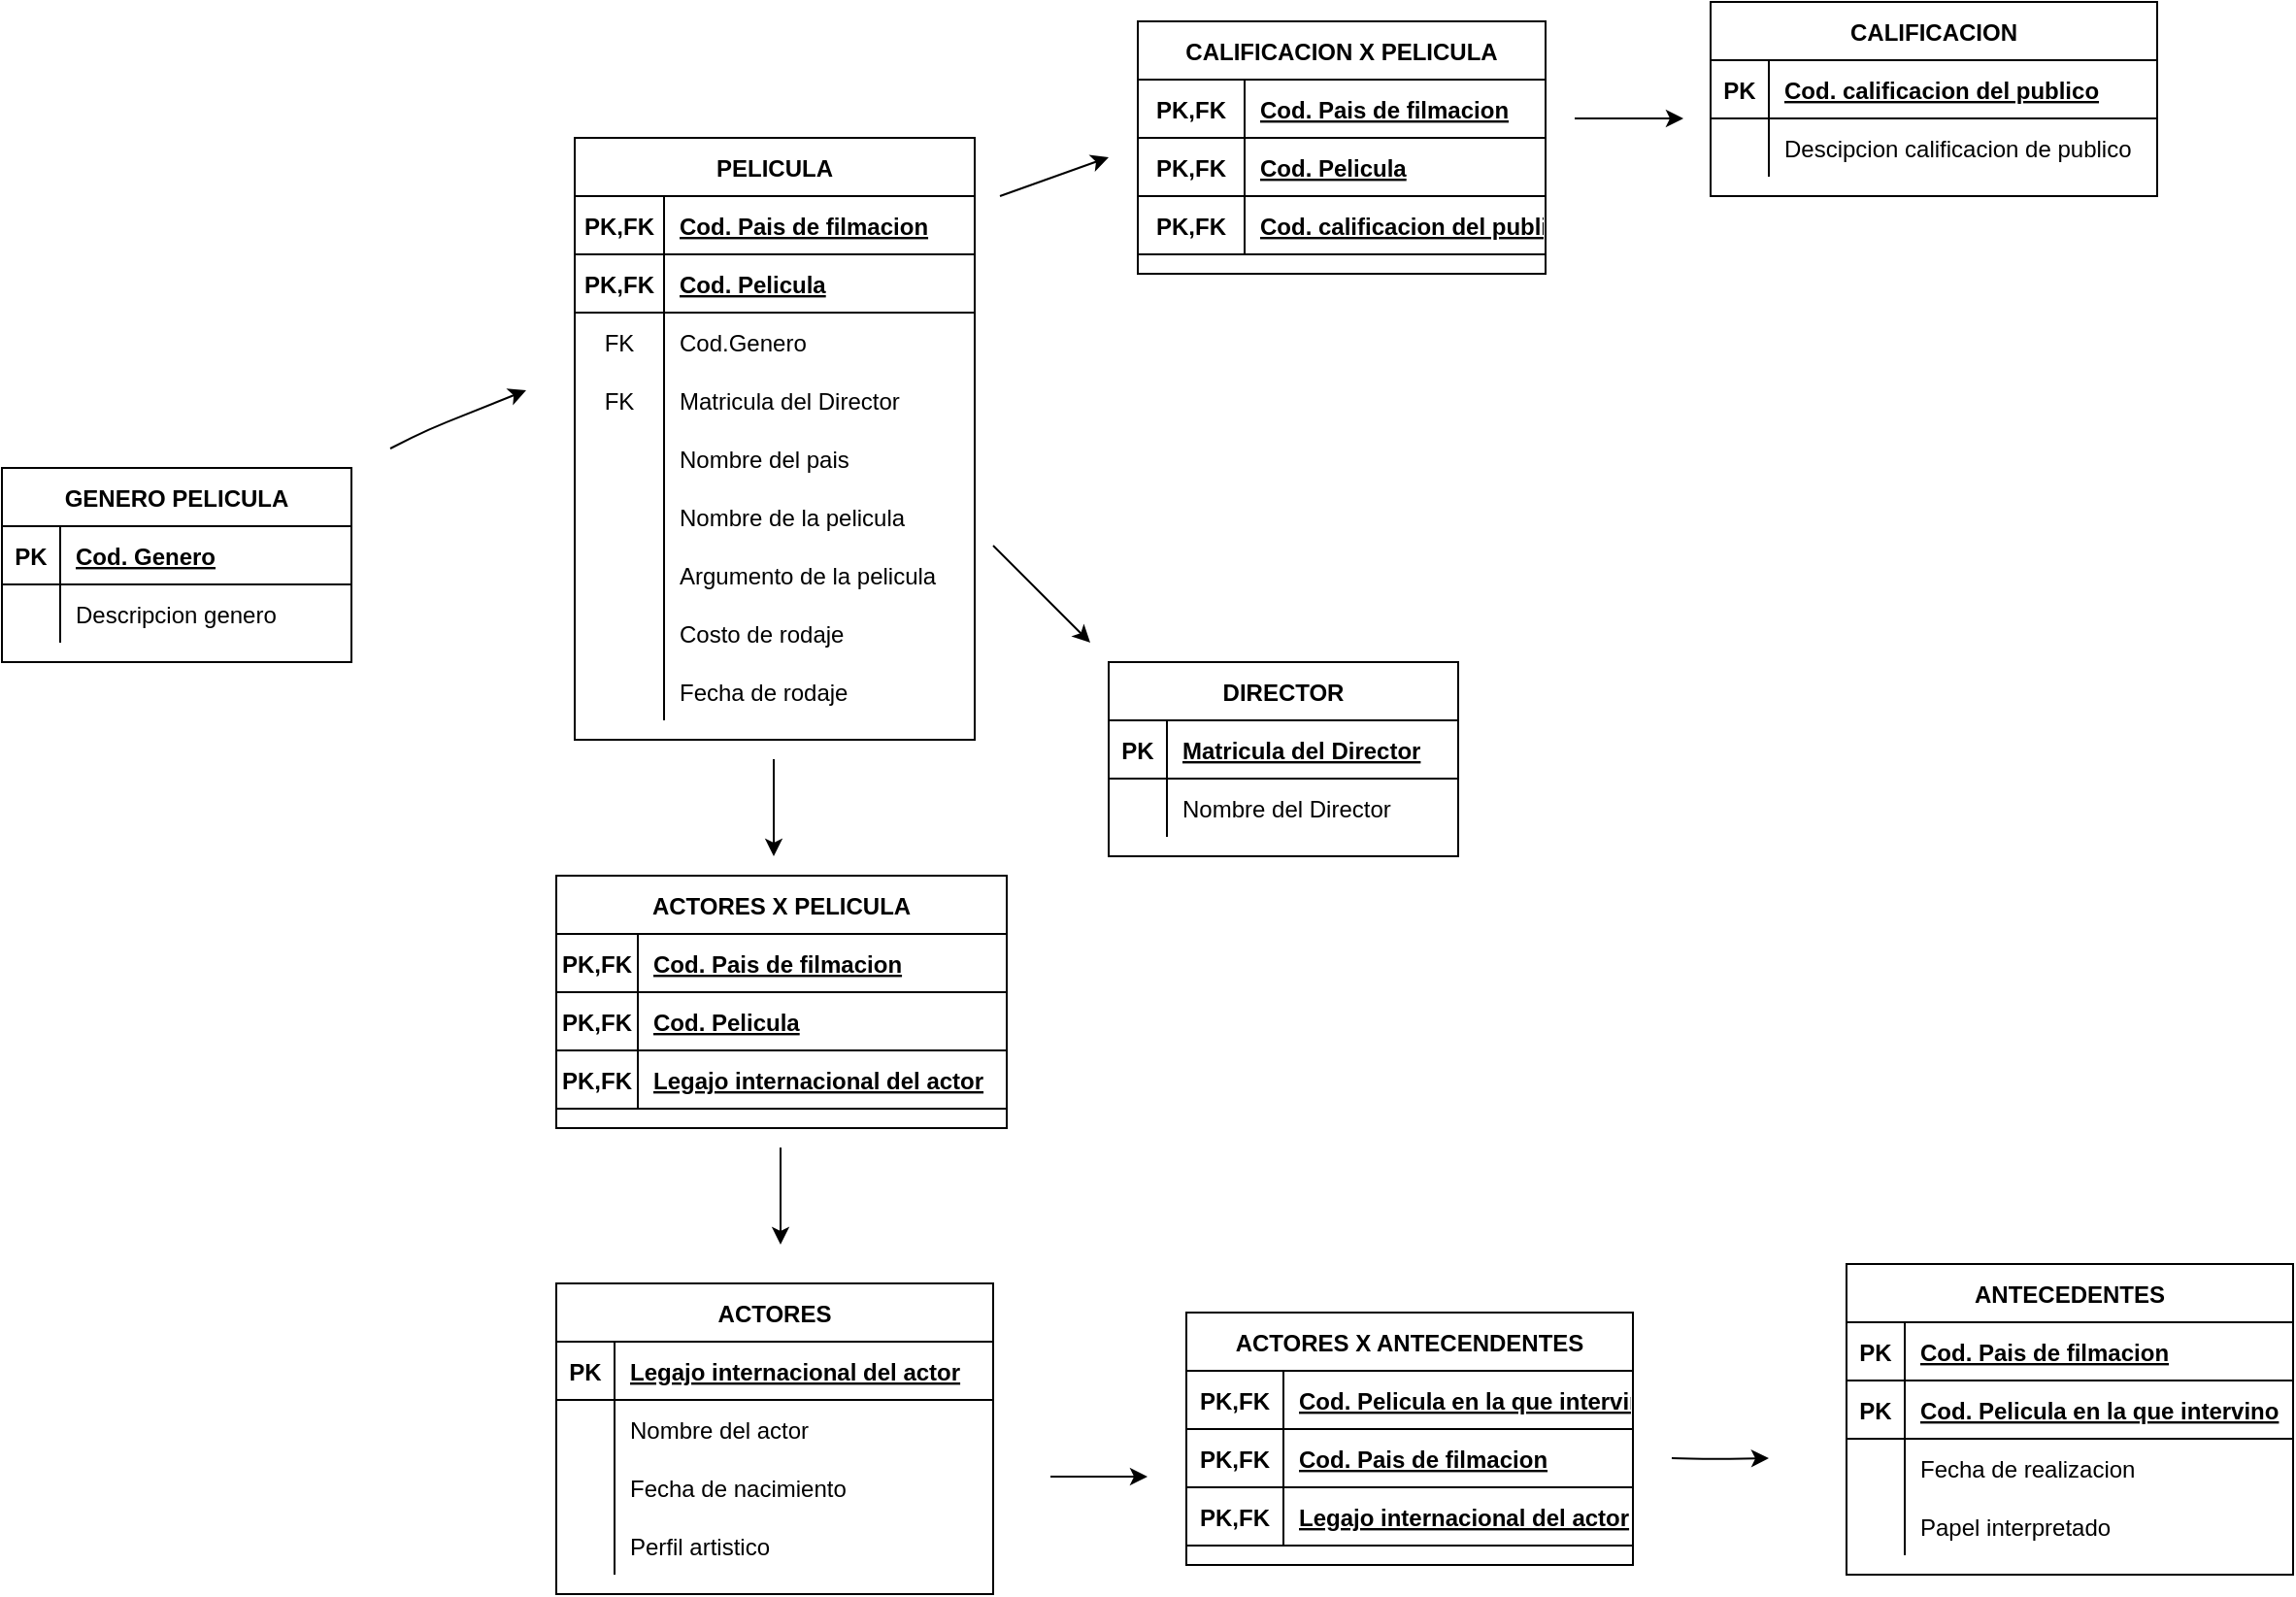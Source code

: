 <mxfile version="14.6.7" type="device"><diagram id="kVDSTqVcXKQELUIXkjLR" name="Page-1"><mxGraphModel dx="1578" dy="820" grid="1" gridSize="10" guides="1" tooltips="1" connect="1" arrows="1" fold="1" page="1" pageScale="1" pageWidth="827" pageHeight="1169" math="0" shadow="0"><root><mxCell id="0"/><mxCell id="1" parent="0"/><mxCell id="yVEAFRLBSTKk6e_BJKN3-1" value="PELICULA" style="shape=table;startSize=30;container=1;collapsible=1;childLayout=tableLayout;fixedRows=1;rowLines=0;fontStyle=1;align=center;resizeLast=1;" parent="1" vertex="1"><mxGeometry x="325" y="140" width="206" height="310" as="geometry"/></mxCell><mxCell id="yVEAFRLBSTKk6e_BJKN3-2" value="" style="shape=partialRectangle;collapsible=0;dropTarget=0;pointerEvents=0;fillColor=none;top=0;left=0;bottom=1;right=0;points=[[0,0.5],[1,0.5]];portConstraint=eastwest;" parent="yVEAFRLBSTKk6e_BJKN3-1" vertex="1"><mxGeometry y="30" width="206" height="30" as="geometry"/></mxCell><mxCell id="yVEAFRLBSTKk6e_BJKN3-3" value="PK,FK" style="shape=partialRectangle;connectable=0;fillColor=none;top=0;left=0;bottom=0;right=0;fontStyle=1;overflow=hidden;" parent="yVEAFRLBSTKk6e_BJKN3-2" vertex="1"><mxGeometry width="46" height="30" as="geometry"/></mxCell><mxCell id="yVEAFRLBSTKk6e_BJKN3-4" value="Cod. Pais de filmacion" style="shape=partialRectangle;connectable=0;fillColor=none;top=0;left=0;bottom=0;right=0;align=left;spacingLeft=6;fontStyle=5;overflow=hidden;" parent="yVEAFRLBSTKk6e_BJKN3-2" vertex="1"><mxGeometry x="46" width="160" height="30" as="geometry"/></mxCell><mxCell id="yVEAFRLBSTKk6e_BJKN3-14" value="" style="shape=partialRectangle;collapsible=0;dropTarget=0;pointerEvents=0;fillColor=none;top=0;left=0;bottom=1;right=0;points=[[0,0.5],[1,0.5]];portConstraint=eastwest;" parent="yVEAFRLBSTKk6e_BJKN3-1" vertex="1"><mxGeometry y="60" width="206" height="30" as="geometry"/></mxCell><mxCell id="yVEAFRLBSTKk6e_BJKN3-15" value="PK,FK" style="shape=partialRectangle;connectable=0;fillColor=none;top=0;left=0;bottom=0;right=0;fontStyle=1;overflow=hidden;" parent="yVEAFRLBSTKk6e_BJKN3-14" vertex="1"><mxGeometry width="46" height="30" as="geometry"/></mxCell><mxCell id="yVEAFRLBSTKk6e_BJKN3-16" value="Cod. Pelicula" style="shape=partialRectangle;connectable=0;fillColor=none;top=0;left=0;bottom=0;right=0;align=left;spacingLeft=6;fontStyle=5;overflow=hidden;" parent="yVEAFRLBSTKk6e_BJKN3-14" vertex="1"><mxGeometry x="46" width="160" height="30" as="geometry"/></mxCell><mxCell id="yVEAFRLBSTKk6e_BJKN3-31" value="" style="shape=partialRectangle;collapsible=0;dropTarget=0;pointerEvents=0;fillColor=none;top=0;left=0;bottom=0;right=0;points=[[0,0.5],[1,0.5]];portConstraint=eastwest;" parent="yVEAFRLBSTKk6e_BJKN3-1" vertex="1"><mxGeometry y="90" width="206" height="30" as="geometry"/></mxCell><mxCell id="yVEAFRLBSTKk6e_BJKN3-32" value="FK" style="shape=partialRectangle;connectable=0;fillColor=none;top=0;left=0;bottom=0;right=0;fontStyle=0;overflow=hidden;" parent="yVEAFRLBSTKk6e_BJKN3-31" vertex="1"><mxGeometry width="46" height="30" as="geometry"/></mxCell><mxCell id="yVEAFRLBSTKk6e_BJKN3-33" value="Cod.Genero" style="shape=partialRectangle;connectable=0;fillColor=none;top=0;left=0;bottom=0;right=0;align=left;spacingLeft=6;fontStyle=0;overflow=hidden;" parent="yVEAFRLBSTKk6e_BJKN3-31" vertex="1"><mxGeometry x="46" width="160" height="30" as="geometry"/></mxCell><mxCell id="yVEAFRLBSTKk6e_BJKN3-35" value="" style="shape=partialRectangle;collapsible=0;dropTarget=0;pointerEvents=0;fillColor=none;top=0;left=0;bottom=0;right=0;points=[[0,0.5],[1,0.5]];portConstraint=eastwest;" parent="yVEAFRLBSTKk6e_BJKN3-1" vertex="1"><mxGeometry y="120" width="206" height="30" as="geometry"/></mxCell><mxCell id="yVEAFRLBSTKk6e_BJKN3-36" value="FK" style="shape=partialRectangle;connectable=0;fillColor=none;top=0;left=0;bottom=0;right=0;fontStyle=0;overflow=hidden;" parent="yVEAFRLBSTKk6e_BJKN3-35" vertex="1"><mxGeometry width="46" height="30" as="geometry"/></mxCell><mxCell id="yVEAFRLBSTKk6e_BJKN3-37" value="Matricula del Director" style="shape=partialRectangle;connectable=0;fillColor=none;top=0;left=0;bottom=0;right=0;align=left;spacingLeft=6;fontStyle=0;overflow=hidden;" parent="yVEAFRLBSTKk6e_BJKN3-35" vertex="1"><mxGeometry x="46" width="160" height="30" as="geometry"/></mxCell><mxCell id="yVEAFRLBSTKk6e_BJKN3-5" value="" style="shape=partialRectangle;collapsible=0;dropTarget=0;pointerEvents=0;fillColor=none;top=0;left=0;bottom=0;right=0;points=[[0,0.5],[1,0.5]];portConstraint=eastwest;" parent="yVEAFRLBSTKk6e_BJKN3-1" vertex="1"><mxGeometry y="150" width="206" height="30" as="geometry"/></mxCell><mxCell id="yVEAFRLBSTKk6e_BJKN3-6" value="" style="shape=partialRectangle;connectable=0;fillColor=none;top=0;left=0;bottom=0;right=0;editable=1;overflow=hidden;" parent="yVEAFRLBSTKk6e_BJKN3-5" vertex="1"><mxGeometry width="46" height="30" as="geometry"/></mxCell><mxCell id="yVEAFRLBSTKk6e_BJKN3-7" value="Nombre del pais" style="shape=partialRectangle;connectable=0;fillColor=none;top=0;left=0;bottom=0;right=0;align=left;spacingLeft=6;overflow=hidden;" parent="yVEAFRLBSTKk6e_BJKN3-5" vertex="1"><mxGeometry x="46" width="160" height="30" as="geometry"/></mxCell><mxCell id="yVEAFRLBSTKk6e_BJKN3-8" value="" style="shape=partialRectangle;collapsible=0;dropTarget=0;pointerEvents=0;fillColor=none;top=0;left=0;bottom=0;right=0;points=[[0,0.5],[1,0.5]];portConstraint=eastwest;" parent="yVEAFRLBSTKk6e_BJKN3-1" vertex="1"><mxGeometry y="180" width="206" height="30" as="geometry"/></mxCell><mxCell id="yVEAFRLBSTKk6e_BJKN3-9" value="" style="shape=partialRectangle;connectable=0;fillColor=none;top=0;left=0;bottom=0;right=0;editable=1;overflow=hidden;" parent="yVEAFRLBSTKk6e_BJKN3-8" vertex="1"><mxGeometry width="46" height="30" as="geometry"/></mxCell><mxCell id="yVEAFRLBSTKk6e_BJKN3-10" value="Nombre de la pelicula" style="shape=partialRectangle;connectable=0;fillColor=none;top=0;left=0;bottom=0;right=0;align=left;spacingLeft=6;overflow=hidden;" parent="yVEAFRLBSTKk6e_BJKN3-8" vertex="1"><mxGeometry x="46" width="160" height="30" as="geometry"/></mxCell><mxCell id="yVEAFRLBSTKk6e_BJKN3-11" value="" style="shape=partialRectangle;collapsible=0;dropTarget=0;pointerEvents=0;fillColor=none;top=0;left=0;bottom=0;right=0;points=[[0,0.5],[1,0.5]];portConstraint=eastwest;" parent="yVEAFRLBSTKk6e_BJKN3-1" vertex="1"><mxGeometry y="210" width="206" height="30" as="geometry"/></mxCell><mxCell id="yVEAFRLBSTKk6e_BJKN3-12" value="" style="shape=partialRectangle;connectable=0;fillColor=none;top=0;left=0;bottom=0;right=0;editable=1;overflow=hidden;" parent="yVEAFRLBSTKk6e_BJKN3-11" vertex="1"><mxGeometry width="46" height="30" as="geometry"/></mxCell><mxCell id="yVEAFRLBSTKk6e_BJKN3-13" value="Argumento de la pelicula" style="shape=partialRectangle;connectable=0;fillColor=none;top=0;left=0;bottom=0;right=0;align=left;spacingLeft=6;overflow=hidden;" parent="yVEAFRLBSTKk6e_BJKN3-11" vertex="1"><mxGeometry x="46" width="160" height="30" as="geometry"/></mxCell><mxCell id="yVEAFRLBSTKk6e_BJKN3-129" value="" style="shape=partialRectangle;collapsible=0;dropTarget=0;pointerEvents=0;fillColor=none;top=0;left=0;bottom=0;right=0;points=[[0,0.5],[1,0.5]];portConstraint=eastwest;" parent="yVEAFRLBSTKk6e_BJKN3-1" vertex="1"><mxGeometry y="240" width="206" height="30" as="geometry"/></mxCell><mxCell id="yVEAFRLBSTKk6e_BJKN3-130" value="" style="shape=partialRectangle;connectable=0;fillColor=none;top=0;left=0;bottom=0;right=0;editable=1;overflow=hidden;" parent="yVEAFRLBSTKk6e_BJKN3-129" vertex="1"><mxGeometry width="46" height="30" as="geometry"/></mxCell><mxCell id="yVEAFRLBSTKk6e_BJKN3-131" value="Costo de rodaje" style="shape=partialRectangle;connectable=0;fillColor=none;top=0;left=0;bottom=0;right=0;align=left;spacingLeft=6;overflow=hidden;" parent="yVEAFRLBSTKk6e_BJKN3-129" vertex="1"><mxGeometry x="46" width="160" height="30" as="geometry"/></mxCell><mxCell id="yVEAFRLBSTKk6e_BJKN3-132" value="" style="shape=partialRectangle;collapsible=0;dropTarget=0;pointerEvents=0;fillColor=none;top=0;left=0;bottom=0;right=0;points=[[0,0.5],[1,0.5]];portConstraint=eastwest;" parent="yVEAFRLBSTKk6e_BJKN3-1" vertex="1"><mxGeometry y="270" width="206" height="30" as="geometry"/></mxCell><mxCell id="yVEAFRLBSTKk6e_BJKN3-133" value="" style="shape=partialRectangle;connectable=0;fillColor=none;top=0;left=0;bottom=0;right=0;editable=1;overflow=hidden;" parent="yVEAFRLBSTKk6e_BJKN3-132" vertex="1"><mxGeometry width="46" height="30" as="geometry"/></mxCell><mxCell id="yVEAFRLBSTKk6e_BJKN3-134" value="Fecha de rodaje" style="shape=partialRectangle;connectable=0;fillColor=none;top=0;left=0;bottom=0;right=0;align=left;spacingLeft=6;overflow=hidden;" parent="yVEAFRLBSTKk6e_BJKN3-132" vertex="1"><mxGeometry x="46" width="160" height="30" as="geometry"/></mxCell><mxCell id="yVEAFRLBSTKk6e_BJKN3-18" value="GENERO PELICULA" style="shape=table;startSize=30;container=1;collapsible=1;childLayout=tableLayout;fixedRows=1;rowLines=0;fontStyle=1;align=center;resizeLast=1;" parent="1" vertex="1"><mxGeometry x="30" y="310" width="180" height="100" as="geometry"/></mxCell><mxCell id="yVEAFRLBSTKk6e_BJKN3-19" value="" style="shape=partialRectangle;collapsible=0;dropTarget=0;pointerEvents=0;fillColor=none;top=0;left=0;bottom=1;right=0;points=[[0,0.5],[1,0.5]];portConstraint=eastwest;" parent="yVEAFRLBSTKk6e_BJKN3-18" vertex="1"><mxGeometry y="30" width="180" height="30" as="geometry"/></mxCell><mxCell id="yVEAFRLBSTKk6e_BJKN3-20" value="PK" style="shape=partialRectangle;connectable=0;fillColor=none;top=0;left=0;bottom=0;right=0;fontStyle=1;overflow=hidden;" parent="yVEAFRLBSTKk6e_BJKN3-19" vertex="1"><mxGeometry width="30" height="30" as="geometry"/></mxCell><mxCell id="yVEAFRLBSTKk6e_BJKN3-21" value="Cod. Genero" style="shape=partialRectangle;connectable=0;fillColor=none;top=0;left=0;bottom=0;right=0;align=left;spacingLeft=6;fontStyle=5;overflow=hidden;" parent="yVEAFRLBSTKk6e_BJKN3-19" vertex="1"><mxGeometry x="30" width="150" height="30" as="geometry"/></mxCell><mxCell id="yVEAFRLBSTKk6e_BJKN3-22" value="" style="shape=partialRectangle;collapsible=0;dropTarget=0;pointerEvents=0;fillColor=none;top=0;left=0;bottom=0;right=0;points=[[0,0.5],[1,0.5]];portConstraint=eastwest;" parent="yVEAFRLBSTKk6e_BJKN3-18" vertex="1"><mxGeometry y="60" width="180" height="30" as="geometry"/></mxCell><mxCell id="yVEAFRLBSTKk6e_BJKN3-23" value="" style="shape=partialRectangle;connectable=0;fillColor=none;top=0;left=0;bottom=0;right=0;editable=1;overflow=hidden;" parent="yVEAFRLBSTKk6e_BJKN3-22" vertex="1"><mxGeometry width="30" height="30" as="geometry"/></mxCell><mxCell id="yVEAFRLBSTKk6e_BJKN3-24" value="Descripcion genero" style="shape=partialRectangle;connectable=0;fillColor=none;top=0;left=0;bottom=0;right=0;align=left;spacingLeft=6;overflow=hidden;" parent="yVEAFRLBSTKk6e_BJKN3-22" vertex="1"><mxGeometry x="30" width="150" height="30" as="geometry"/></mxCell><mxCell id="yVEAFRLBSTKk6e_BJKN3-34" value="" style="endArrow=classic;html=1;" parent="1" edge="1"><mxGeometry width="50" height="50" relative="1" as="geometry"><mxPoint x="230" y="300" as="sourcePoint"/><mxPoint x="300" y="270" as="targetPoint"/><Array as="points"><mxPoint x="250" y="290"/></Array></mxGeometry></mxCell><mxCell id="yVEAFRLBSTKk6e_BJKN3-38" value="DIRECTOR" style="shape=table;startSize=30;container=1;collapsible=1;childLayout=tableLayout;fixedRows=1;rowLines=0;fontStyle=1;align=center;resizeLast=1;" parent="1" vertex="1"><mxGeometry x="600" y="410" width="180" height="100" as="geometry"/></mxCell><mxCell id="yVEAFRLBSTKk6e_BJKN3-39" value="" style="shape=partialRectangle;collapsible=0;dropTarget=0;pointerEvents=0;fillColor=none;top=0;left=0;bottom=1;right=0;points=[[0,0.5],[1,0.5]];portConstraint=eastwest;" parent="yVEAFRLBSTKk6e_BJKN3-38" vertex="1"><mxGeometry y="30" width="180" height="30" as="geometry"/></mxCell><mxCell id="yVEAFRLBSTKk6e_BJKN3-40" value="PK" style="shape=partialRectangle;connectable=0;fillColor=none;top=0;left=0;bottom=0;right=0;fontStyle=1;overflow=hidden;" parent="yVEAFRLBSTKk6e_BJKN3-39" vertex="1"><mxGeometry width="30" height="30" as="geometry"/></mxCell><mxCell id="yVEAFRLBSTKk6e_BJKN3-41" value="Matricula del Director" style="shape=partialRectangle;connectable=0;fillColor=none;top=0;left=0;bottom=0;right=0;align=left;spacingLeft=6;fontStyle=5;overflow=hidden;" parent="yVEAFRLBSTKk6e_BJKN3-39" vertex="1"><mxGeometry x="30" width="150" height="30" as="geometry"/></mxCell><mxCell id="yVEAFRLBSTKk6e_BJKN3-42" value="" style="shape=partialRectangle;collapsible=0;dropTarget=0;pointerEvents=0;fillColor=none;top=0;left=0;bottom=0;right=0;points=[[0,0.5],[1,0.5]];portConstraint=eastwest;" parent="yVEAFRLBSTKk6e_BJKN3-38" vertex="1"><mxGeometry y="60" width="180" height="30" as="geometry"/></mxCell><mxCell id="yVEAFRLBSTKk6e_BJKN3-43" value="" style="shape=partialRectangle;connectable=0;fillColor=none;top=0;left=0;bottom=0;right=0;editable=1;overflow=hidden;" parent="yVEAFRLBSTKk6e_BJKN3-42" vertex="1"><mxGeometry width="30" height="30" as="geometry"/></mxCell><mxCell id="yVEAFRLBSTKk6e_BJKN3-44" value="Nombre del Director" style="shape=partialRectangle;connectable=0;fillColor=none;top=0;left=0;bottom=0;right=0;align=left;spacingLeft=6;overflow=hidden;" parent="yVEAFRLBSTKk6e_BJKN3-42" vertex="1"><mxGeometry x="30" width="150" height="30" as="geometry"/></mxCell><mxCell id="yVEAFRLBSTKk6e_BJKN3-51" value="" style="endArrow=classic;html=1;" parent="1" edge="1"><mxGeometry width="50" height="50" relative="1" as="geometry"><mxPoint x="540.5" y="350" as="sourcePoint"/><mxPoint x="590.5" y="400" as="targetPoint"/></mxGeometry></mxCell><mxCell id="yVEAFRLBSTKk6e_BJKN3-52" value="ACTORES" style="shape=table;startSize=30;container=1;collapsible=1;childLayout=tableLayout;fixedRows=1;rowLines=0;fontStyle=1;align=center;resizeLast=1;" parent="1" vertex="1"><mxGeometry x="315.5" y="730" width="225" height="160" as="geometry"/></mxCell><mxCell id="yVEAFRLBSTKk6e_BJKN3-53" value="" style="shape=partialRectangle;collapsible=0;dropTarget=0;pointerEvents=0;fillColor=none;top=0;left=0;bottom=1;right=0;points=[[0,0.5],[1,0.5]];portConstraint=eastwest;" parent="yVEAFRLBSTKk6e_BJKN3-52" vertex="1"><mxGeometry y="30" width="225" height="30" as="geometry"/></mxCell><mxCell id="yVEAFRLBSTKk6e_BJKN3-54" value="PK" style="shape=partialRectangle;connectable=0;fillColor=none;top=0;left=0;bottom=0;right=0;fontStyle=1;overflow=hidden;" parent="yVEAFRLBSTKk6e_BJKN3-53" vertex="1"><mxGeometry width="30" height="30" as="geometry"/></mxCell><mxCell id="yVEAFRLBSTKk6e_BJKN3-55" value="Legajo internacional del actor" style="shape=partialRectangle;connectable=0;fillColor=none;top=0;left=0;bottom=0;right=0;align=left;spacingLeft=6;fontStyle=5;overflow=hidden;" parent="yVEAFRLBSTKk6e_BJKN3-53" vertex="1"><mxGeometry x="30" width="195" height="30" as="geometry"/></mxCell><mxCell id="yVEAFRLBSTKk6e_BJKN3-56" value="" style="shape=partialRectangle;collapsible=0;dropTarget=0;pointerEvents=0;fillColor=none;top=0;left=0;bottom=0;right=0;points=[[0,0.5],[1,0.5]];portConstraint=eastwest;" parent="yVEAFRLBSTKk6e_BJKN3-52" vertex="1"><mxGeometry y="60" width="225" height="30" as="geometry"/></mxCell><mxCell id="yVEAFRLBSTKk6e_BJKN3-57" value="" style="shape=partialRectangle;connectable=0;fillColor=none;top=0;left=0;bottom=0;right=0;editable=1;overflow=hidden;" parent="yVEAFRLBSTKk6e_BJKN3-56" vertex="1"><mxGeometry width="30" height="30" as="geometry"/></mxCell><mxCell id="yVEAFRLBSTKk6e_BJKN3-58" value="Nombre del actor" style="shape=partialRectangle;connectable=0;fillColor=none;top=0;left=0;bottom=0;right=0;align=left;spacingLeft=6;overflow=hidden;" parent="yVEAFRLBSTKk6e_BJKN3-56" vertex="1"><mxGeometry x="30" width="195" height="30" as="geometry"/></mxCell><mxCell id="yVEAFRLBSTKk6e_BJKN3-59" value="" style="shape=partialRectangle;collapsible=0;dropTarget=0;pointerEvents=0;fillColor=none;top=0;left=0;bottom=0;right=0;points=[[0,0.5],[1,0.5]];portConstraint=eastwest;" parent="yVEAFRLBSTKk6e_BJKN3-52" vertex="1"><mxGeometry y="90" width="225" height="30" as="geometry"/></mxCell><mxCell id="yVEAFRLBSTKk6e_BJKN3-60" value="" style="shape=partialRectangle;connectable=0;fillColor=none;top=0;left=0;bottom=0;right=0;editable=1;overflow=hidden;" parent="yVEAFRLBSTKk6e_BJKN3-59" vertex="1"><mxGeometry width="30" height="30" as="geometry"/></mxCell><mxCell id="yVEAFRLBSTKk6e_BJKN3-61" value="Fecha de nacimiento" style="shape=partialRectangle;connectable=0;fillColor=none;top=0;left=0;bottom=0;right=0;align=left;spacingLeft=6;overflow=hidden;" parent="yVEAFRLBSTKk6e_BJKN3-59" vertex="1"><mxGeometry x="30" width="195" height="30" as="geometry"/></mxCell><mxCell id="yVEAFRLBSTKk6e_BJKN3-62" value="" style="shape=partialRectangle;collapsible=0;dropTarget=0;pointerEvents=0;fillColor=none;top=0;left=0;bottom=0;right=0;points=[[0,0.5],[1,0.5]];portConstraint=eastwest;" parent="yVEAFRLBSTKk6e_BJKN3-52" vertex="1"><mxGeometry y="120" width="225" height="30" as="geometry"/></mxCell><mxCell id="yVEAFRLBSTKk6e_BJKN3-63" value="" style="shape=partialRectangle;connectable=0;fillColor=none;top=0;left=0;bottom=0;right=0;editable=1;overflow=hidden;" parent="yVEAFRLBSTKk6e_BJKN3-62" vertex="1"><mxGeometry width="30" height="30" as="geometry"/></mxCell><mxCell id="yVEAFRLBSTKk6e_BJKN3-64" value="Perfil artistico" style="shape=partialRectangle;connectable=0;fillColor=none;top=0;left=0;bottom=0;right=0;align=left;spacingLeft=6;overflow=hidden;" parent="yVEAFRLBSTKk6e_BJKN3-62" vertex="1"><mxGeometry x="30" width="195" height="30" as="geometry"/></mxCell><mxCell id="yVEAFRLBSTKk6e_BJKN3-65" value="ACTORES X PELICULA" style="shape=table;startSize=30;container=1;collapsible=1;childLayout=tableLayout;fixedRows=1;rowLines=0;fontStyle=1;align=center;resizeLast=1;" parent="1" vertex="1"><mxGeometry x="315.5" y="520" width="232" height="130" as="geometry"/></mxCell><mxCell id="yVEAFRLBSTKk6e_BJKN3-66" value="" style="shape=partialRectangle;collapsible=0;dropTarget=0;pointerEvents=0;fillColor=none;top=0;left=0;bottom=1;right=0;points=[[0,0.5],[1,0.5]];portConstraint=eastwest;" parent="yVEAFRLBSTKk6e_BJKN3-65" vertex="1"><mxGeometry y="30" width="232" height="30" as="geometry"/></mxCell><mxCell id="yVEAFRLBSTKk6e_BJKN3-67" value="PK,FK" style="shape=partialRectangle;connectable=0;fillColor=none;top=0;left=0;bottom=0;right=0;fontStyle=1;overflow=hidden;" parent="yVEAFRLBSTKk6e_BJKN3-66" vertex="1"><mxGeometry width="42" height="30" as="geometry"/></mxCell><mxCell id="yVEAFRLBSTKk6e_BJKN3-68" value="Cod. Pais de filmacion" style="shape=partialRectangle;connectable=0;fillColor=none;top=0;left=0;bottom=0;right=0;align=left;spacingLeft=6;fontStyle=5;overflow=hidden;" parent="yVEAFRLBSTKk6e_BJKN3-66" vertex="1"><mxGeometry x="42" width="190" height="30" as="geometry"/></mxCell><mxCell id="yVEAFRLBSTKk6e_BJKN3-78" value="" style="shape=partialRectangle;collapsible=0;dropTarget=0;pointerEvents=0;fillColor=none;top=0;left=0;bottom=1;right=0;points=[[0,0.5],[1,0.5]];portConstraint=eastwest;" parent="yVEAFRLBSTKk6e_BJKN3-65" vertex="1"><mxGeometry y="60" width="232" height="30" as="geometry"/></mxCell><mxCell id="yVEAFRLBSTKk6e_BJKN3-79" value="PK,FK" style="shape=partialRectangle;connectable=0;fillColor=none;top=0;left=0;bottom=0;right=0;fontStyle=1;overflow=hidden;" parent="yVEAFRLBSTKk6e_BJKN3-78" vertex="1"><mxGeometry width="42" height="30" as="geometry"/></mxCell><mxCell id="yVEAFRLBSTKk6e_BJKN3-80" value="Cod. Pelicula" style="shape=partialRectangle;connectable=0;fillColor=none;top=0;left=0;bottom=0;right=0;align=left;spacingLeft=6;fontStyle=5;overflow=hidden;" parent="yVEAFRLBSTKk6e_BJKN3-78" vertex="1"><mxGeometry x="42" width="190" height="30" as="geometry"/></mxCell><mxCell id="yVEAFRLBSTKk6e_BJKN3-82" value="" style="shape=partialRectangle;collapsible=0;dropTarget=0;pointerEvents=0;fillColor=none;top=0;left=0;bottom=1;right=0;points=[[0,0.5],[1,0.5]];portConstraint=eastwest;" parent="yVEAFRLBSTKk6e_BJKN3-65" vertex="1"><mxGeometry y="90" width="232" height="30" as="geometry"/></mxCell><mxCell id="yVEAFRLBSTKk6e_BJKN3-83" value="PK,FK" style="shape=partialRectangle;connectable=0;fillColor=none;top=0;left=0;bottom=0;right=0;fontStyle=1;overflow=hidden;" parent="yVEAFRLBSTKk6e_BJKN3-82" vertex="1"><mxGeometry width="42" height="30" as="geometry"/></mxCell><mxCell id="yVEAFRLBSTKk6e_BJKN3-84" value="Legajo internacional del actor" style="shape=partialRectangle;connectable=0;fillColor=none;top=0;left=0;bottom=0;right=0;align=left;spacingLeft=6;fontStyle=5;overflow=hidden;" parent="yVEAFRLBSTKk6e_BJKN3-82" vertex="1"><mxGeometry x="42" width="190" height="30" as="geometry"/></mxCell><mxCell id="yVEAFRLBSTKk6e_BJKN3-81" value="" style="endArrow=classic;html=1;" parent="1" edge="1"><mxGeometry width="50" height="50" relative="1" as="geometry"><mxPoint x="427.5" y="460" as="sourcePoint"/><mxPoint x="427.5" y="510" as="targetPoint"/></mxGeometry></mxCell><mxCell id="yVEAFRLBSTKk6e_BJKN3-85" value="" style="endArrow=classic;html=1;" parent="1" edge="1"><mxGeometry width="50" height="50" relative="1" as="geometry"><mxPoint x="431" y="660" as="sourcePoint"/><mxPoint x="431" y="710" as="targetPoint"/></mxGeometry></mxCell><mxCell id="yVEAFRLBSTKk6e_BJKN3-86" value="ACTORES X ANTECENDENTES" style="shape=table;startSize=30;container=1;collapsible=1;childLayout=tableLayout;fixedRows=1;rowLines=0;fontStyle=1;align=center;resizeLast=1;" parent="1" vertex="1"><mxGeometry x="640" y="745" width="230" height="130" as="geometry"/></mxCell><mxCell id="yVEAFRLBSTKk6e_BJKN3-87" value="" style="shape=partialRectangle;collapsible=0;dropTarget=0;pointerEvents=0;fillColor=none;top=0;left=0;bottom=1;right=0;points=[[0,0.5],[1,0.5]];portConstraint=eastwest;" parent="yVEAFRLBSTKk6e_BJKN3-86" vertex="1"><mxGeometry y="30" width="230" height="30" as="geometry"/></mxCell><mxCell id="yVEAFRLBSTKk6e_BJKN3-88" value="PK,FK" style="shape=partialRectangle;connectable=0;fillColor=none;top=0;left=0;bottom=0;right=0;fontStyle=1;overflow=hidden;" parent="yVEAFRLBSTKk6e_BJKN3-87" vertex="1"><mxGeometry width="50" height="30" as="geometry"/></mxCell><mxCell id="yVEAFRLBSTKk6e_BJKN3-89" value="Cod. Pelicula en la que intervino" style="shape=partialRectangle;connectable=0;fillColor=none;top=0;left=0;bottom=0;right=0;align=left;spacingLeft=6;fontStyle=5;overflow=hidden;" parent="yVEAFRLBSTKk6e_BJKN3-87" vertex="1"><mxGeometry x="50" width="180" height="30" as="geometry"/></mxCell><mxCell id="yVEAFRLBSTKk6e_BJKN3-99" value="" style="shape=partialRectangle;collapsible=0;dropTarget=0;pointerEvents=0;fillColor=none;top=0;left=0;bottom=1;right=0;points=[[0,0.5],[1,0.5]];portConstraint=eastwest;" parent="yVEAFRLBSTKk6e_BJKN3-86" vertex="1"><mxGeometry y="60" width="230" height="30" as="geometry"/></mxCell><mxCell id="yVEAFRLBSTKk6e_BJKN3-100" value="PK,FK" style="shape=partialRectangle;connectable=0;fillColor=none;top=0;left=0;bottom=0;right=0;fontStyle=1;overflow=hidden;" parent="yVEAFRLBSTKk6e_BJKN3-99" vertex="1"><mxGeometry width="50" height="30" as="geometry"/></mxCell><mxCell id="yVEAFRLBSTKk6e_BJKN3-101" value="Cod. Pais de filmacion" style="shape=partialRectangle;connectable=0;fillColor=none;top=0;left=0;bottom=0;right=0;align=left;spacingLeft=6;fontStyle=5;overflow=hidden;" parent="yVEAFRLBSTKk6e_BJKN3-99" vertex="1"><mxGeometry x="50" width="180" height="30" as="geometry"/></mxCell><mxCell id="yVEAFRLBSTKk6e_BJKN3-102" value="" style="shape=partialRectangle;collapsible=0;dropTarget=0;pointerEvents=0;fillColor=none;top=0;left=0;bottom=1;right=0;points=[[0,0.5],[1,0.5]];portConstraint=eastwest;" parent="yVEAFRLBSTKk6e_BJKN3-86" vertex="1"><mxGeometry y="90" width="230" height="30" as="geometry"/></mxCell><mxCell id="yVEAFRLBSTKk6e_BJKN3-103" value="PK,FK" style="shape=partialRectangle;connectable=0;fillColor=none;top=0;left=0;bottom=0;right=0;fontStyle=1;overflow=hidden;" parent="yVEAFRLBSTKk6e_BJKN3-102" vertex="1"><mxGeometry width="50" height="30" as="geometry"/></mxCell><mxCell id="yVEAFRLBSTKk6e_BJKN3-104" value="Legajo internacional del actor" style="shape=partialRectangle;connectable=0;fillColor=none;top=0;left=0;bottom=0;right=0;align=left;spacingLeft=6;fontStyle=5;overflow=hidden;" parent="yVEAFRLBSTKk6e_BJKN3-102" vertex="1"><mxGeometry x="50" width="180" height="30" as="geometry"/></mxCell><mxCell id="yVEAFRLBSTKk6e_BJKN3-105" value="" style="endArrow=classic;html=1;" parent="1" edge="1"><mxGeometry width="50" height="50" relative="1" as="geometry"><mxPoint x="570" y="829.5" as="sourcePoint"/><mxPoint x="620" y="829.5" as="targetPoint"/></mxGeometry></mxCell><mxCell id="yVEAFRLBSTKk6e_BJKN3-106" value="ANTECEDENTES" style="shape=table;startSize=30;container=1;collapsible=1;childLayout=tableLayout;fixedRows=1;rowLines=0;fontStyle=1;align=center;resizeLast=1;" parent="1" vertex="1"><mxGeometry x="980" y="720" width="230" height="160" as="geometry"/></mxCell><mxCell id="yVEAFRLBSTKk6e_BJKN3-119" value="" style="shape=partialRectangle;collapsible=0;dropTarget=0;pointerEvents=0;fillColor=none;top=0;left=0;bottom=1;right=0;points=[[0,0.5],[1,0.5]];portConstraint=eastwest;" parent="yVEAFRLBSTKk6e_BJKN3-106" vertex="1"><mxGeometry y="30" width="230" height="30" as="geometry"/></mxCell><mxCell id="yVEAFRLBSTKk6e_BJKN3-120" value="PK" style="shape=partialRectangle;connectable=0;fillColor=none;top=0;left=0;bottom=0;right=0;fontStyle=1;overflow=hidden;" parent="yVEAFRLBSTKk6e_BJKN3-119" vertex="1"><mxGeometry width="30" height="30" as="geometry"/></mxCell><mxCell id="yVEAFRLBSTKk6e_BJKN3-121" value="Cod. Pais de filmacion" style="shape=partialRectangle;connectable=0;fillColor=none;top=0;left=0;bottom=0;right=0;align=left;spacingLeft=6;fontStyle=5;overflow=hidden;" parent="yVEAFRLBSTKk6e_BJKN3-119" vertex="1"><mxGeometry x="30" width="200" height="30" as="geometry"/></mxCell><mxCell id="yVEAFRLBSTKk6e_BJKN3-125" value="" style="shape=partialRectangle;collapsible=0;dropTarget=0;pointerEvents=0;fillColor=none;top=0;left=0;bottom=1;right=0;points=[[0,0.5],[1,0.5]];portConstraint=eastwest;" parent="yVEAFRLBSTKk6e_BJKN3-106" vertex="1"><mxGeometry y="60" width="230" height="30" as="geometry"/></mxCell><mxCell id="yVEAFRLBSTKk6e_BJKN3-126" value="PK" style="shape=partialRectangle;connectable=0;fillColor=none;top=0;left=0;bottom=0;right=0;fontStyle=1;overflow=hidden;" parent="yVEAFRLBSTKk6e_BJKN3-125" vertex="1"><mxGeometry width="30" height="30" as="geometry"/></mxCell><mxCell id="yVEAFRLBSTKk6e_BJKN3-127" value="Cod. Pelicula en la que intervino" style="shape=partialRectangle;connectable=0;fillColor=none;top=0;left=0;bottom=0;right=0;align=left;spacingLeft=6;fontStyle=5;overflow=hidden;" parent="yVEAFRLBSTKk6e_BJKN3-125" vertex="1"><mxGeometry x="30" width="200" height="30" as="geometry"/></mxCell><mxCell id="yVEAFRLBSTKk6e_BJKN3-110" value="" style="shape=partialRectangle;collapsible=0;dropTarget=0;pointerEvents=0;fillColor=none;top=0;left=0;bottom=0;right=0;points=[[0,0.5],[1,0.5]];portConstraint=eastwest;" parent="yVEAFRLBSTKk6e_BJKN3-106" vertex="1"><mxGeometry y="90" width="230" height="30" as="geometry"/></mxCell><mxCell id="yVEAFRLBSTKk6e_BJKN3-111" value="" style="shape=partialRectangle;connectable=0;fillColor=none;top=0;left=0;bottom=0;right=0;editable=1;overflow=hidden;" parent="yVEAFRLBSTKk6e_BJKN3-110" vertex="1"><mxGeometry width="30" height="30" as="geometry"/></mxCell><mxCell id="yVEAFRLBSTKk6e_BJKN3-112" value="Fecha de realizacion" style="shape=partialRectangle;connectable=0;fillColor=none;top=0;left=0;bottom=0;right=0;align=left;spacingLeft=6;overflow=hidden;" parent="yVEAFRLBSTKk6e_BJKN3-110" vertex="1"><mxGeometry x="30" width="200" height="30" as="geometry"/></mxCell><mxCell id="yVEAFRLBSTKk6e_BJKN3-113" value="" style="shape=partialRectangle;collapsible=0;dropTarget=0;pointerEvents=0;fillColor=none;top=0;left=0;bottom=0;right=0;points=[[0,0.5],[1,0.5]];portConstraint=eastwest;" parent="yVEAFRLBSTKk6e_BJKN3-106" vertex="1"><mxGeometry y="120" width="230" height="30" as="geometry"/></mxCell><mxCell id="yVEAFRLBSTKk6e_BJKN3-114" value="" style="shape=partialRectangle;connectable=0;fillColor=none;top=0;left=0;bottom=0;right=0;editable=1;overflow=hidden;" parent="yVEAFRLBSTKk6e_BJKN3-113" vertex="1"><mxGeometry width="30" height="30" as="geometry"/></mxCell><mxCell id="yVEAFRLBSTKk6e_BJKN3-115" value="Papel interpretado" style="shape=partialRectangle;connectable=0;fillColor=none;top=0;left=0;bottom=0;right=0;align=left;spacingLeft=6;overflow=hidden;" parent="yVEAFRLBSTKk6e_BJKN3-113" vertex="1"><mxGeometry x="30" width="200" height="30" as="geometry"/></mxCell><mxCell id="yVEAFRLBSTKk6e_BJKN3-128" value="" style="endArrow=classic;html=1;" parent="1" edge="1"><mxGeometry width="50" height="50" relative="1" as="geometry"><mxPoint x="890" y="820" as="sourcePoint"/><mxPoint x="940" y="820" as="targetPoint"/><Array as="points"><mxPoint x="910" y="820.5"/></Array></mxGeometry></mxCell><mxCell id="yVEAFRLBSTKk6e_BJKN3-141" value="CALIFICACION X PELICULA" style="shape=table;startSize=30;container=1;collapsible=1;childLayout=tableLayout;fixedRows=1;rowLines=0;fontStyle=1;align=center;resizeLast=1;" parent="1" vertex="1"><mxGeometry x="615" y="80" width="210" height="130" as="geometry"/></mxCell><mxCell id="yVEAFRLBSTKk6e_BJKN3-142" value="" style="shape=partialRectangle;collapsible=0;dropTarget=0;pointerEvents=0;fillColor=none;top=0;left=0;bottom=1;right=0;points=[[0,0.5],[1,0.5]];portConstraint=eastwest;" parent="yVEAFRLBSTKk6e_BJKN3-141" vertex="1"><mxGeometry y="30" width="210" height="30" as="geometry"/></mxCell><mxCell id="yVEAFRLBSTKk6e_BJKN3-143" value="PK,FK" style="shape=partialRectangle;connectable=0;fillColor=none;top=0;left=0;bottom=0;right=0;fontStyle=1;overflow=hidden;" parent="yVEAFRLBSTKk6e_BJKN3-142" vertex="1"><mxGeometry width="55" height="30" as="geometry"/></mxCell><mxCell id="yVEAFRLBSTKk6e_BJKN3-144" value="Cod. Pais de filmacion" style="shape=partialRectangle;connectable=0;fillColor=none;top=0;left=0;bottom=0;right=0;align=left;spacingLeft=6;fontStyle=5;overflow=hidden;" parent="yVEAFRLBSTKk6e_BJKN3-142" vertex="1"><mxGeometry x="55" width="155" height="30" as="geometry"/></mxCell><mxCell id="yVEAFRLBSTKk6e_BJKN3-154" value="" style="shape=partialRectangle;collapsible=0;dropTarget=0;pointerEvents=0;fillColor=none;top=0;left=0;bottom=1;right=0;points=[[0,0.5],[1,0.5]];portConstraint=eastwest;" parent="yVEAFRLBSTKk6e_BJKN3-141" vertex="1"><mxGeometry y="60" width="210" height="30" as="geometry"/></mxCell><mxCell id="yVEAFRLBSTKk6e_BJKN3-155" value="PK,FK" style="shape=partialRectangle;connectable=0;fillColor=none;top=0;left=0;bottom=0;right=0;fontStyle=1;overflow=hidden;" parent="yVEAFRLBSTKk6e_BJKN3-154" vertex="1"><mxGeometry width="55" height="30" as="geometry"/></mxCell><mxCell id="yVEAFRLBSTKk6e_BJKN3-156" value="Cod. Pelicula" style="shape=partialRectangle;connectable=0;fillColor=none;top=0;left=0;bottom=0;right=0;align=left;spacingLeft=6;fontStyle=5;overflow=hidden;" parent="yVEAFRLBSTKk6e_BJKN3-154" vertex="1"><mxGeometry x="55" width="155" height="30" as="geometry"/></mxCell><mxCell id="yVEAFRLBSTKk6e_BJKN3-157" value="" style="shape=partialRectangle;collapsible=0;dropTarget=0;pointerEvents=0;fillColor=none;top=0;left=0;bottom=1;right=0;points=[[0,0.5],[1,0.5]];portConstraint=eastwest;" parent="yVEAFRLBSTKk6e_BJKN3-141" vertex="1"><mxGeometry y="90" width="210" height="30" as="geometry"/></mxCell><mxCell id="yVEAFRLBSTKk6e_BJKN3-158" value="PK,FK" style="shape=partialRectangle;connectable=0;fillColor=none;top=0;left=0;bottom=0;right=0;fontStyle=1;overflow=hidden;" parent="yVEAFRLBSTKk6e_BJKN3-157" vertex="1"><mxGeometry width="55" height="30" as="geometry"/></mxCell><mxCell id="yVEAFRLBSTKk6e_BJKN3-159" value="Cod. calificacion del publico" style="shape=partialRectangle;connectable=0;fillColor=none;top=0;left=0;bottom=0;right=0;align=left;spacingLeft=6;fontStyle=5;overflow=hidden;" parent="yVEAFRLBSTKk6e_BJKN3-157" vertex="1"><mxGeometry x="55" width="155" height="30" as="geometry"/></mxCell><mxCell id="yVEAFRLBSTKk6e_BJKN3-160" value="" style="endArrow=classic;html=1;" parent="1" edge="1"><mxGeometry width="50" height="50" relative="1" as="geometry"><mxPoint x="544" y="170" as="sourcePoint"/><mxPoint x="600" y="150" as="targetPoint"/></mxGeometry></mxCell><mxCell id="yVEAFRLBSTKk6e_BJKN3-161" value="" style="endArrow=classic;html=1;" parent="1" edge="1"><mxGeometry width="50" height="50" relative="1" as="geometry"><mxPoint x="840" y="130" as="sourcePoint"/><mxPoint x="896" y="130" as="targetPoint"/></mxGeometry></mxCell><mxCell id="yVEAFRLBSTKk6e_BJKN3-162" value="CALIFICACION" style="shape=table;startSize=30;container=1;collapsible=1;childLayout=tableLayout;fixedRows=1;rowLines=0;fontStyle=1;align=center;resizeLast=1;" parent="1" vertex="1"><mxGeometry x="910" y="70" width="230" height="100" as="geometry"/></mxCell><mxCell id="yVEAFRLBSTKk6e_BJKN3-163" value="" style="shape=partialRectangle;collapsible=0;dropTarget=0;pointerEvents=0;fillColor=none;top=0;left=0;bottom=1;right=0;points=[[0,0.5],[1,0.5]];portConstraint=eastwest;" parent="yVEAFRLBSTKk6e_BJKN3-162" vertex="1"><mxGeometry y="30" width="230" height="30" as="geometry"/></mxCell><mxCell id="yVEAFRLBSTKk6e_BJKN3-164" value="PK" style="shape=partialRectangle;connectable=0;fillColor=none;top=0;left=0;bottom=0;right=0;fontStyle=1;overflow=hidden;" parent="yVEAFRLBSTKk6e_BJKN3-163" vertex="1"><mxGeometry width="30" height="30" as="geometry"/></mxCell><mxCell id="yVEAFRLBSTKk6e_BJKN3-165" value="Cod. calificacion del publico" style="shape=partialRectangle;connectable=0;fillColor=none;top=0;left=0;bottom=0;right=0;align=left;spacingLeft=6;fontStyle=5;overflow=hidden;" parent="yVEAFRLBSTKk6e_BJKN3-163" vertex="1"><mxGeometry x="30" width="200" height="30" as="geometry"/></mxCell><mxCell id="yVEAFRLBSTKk6e_BJKN3-178" value="" style="shape=partialRectangle;collapsible=0;dropTarget=0;pointerEvents=0;fillColor=none;top=0;left=0;bottom=0;right=0;points=[[0,0.5],[1,0.5]];portConstraint=eastwest;" parent="yVEAFRLBSTKk6e_BJKN3-162" vertex="1"><mxGeometry y="60" width="230" height="30" as="geometry"/></mxCell><mxCell id="yVEAFRLBSTKk6e_BJKN3-179" value="" style="shape=partialRectangle;connectable=0;fillColor=none;top=0;left=0;bottom=0;right=0;editable=1;overflow=hidden;" parent="yVEAFRLBSTKk6e_BJKN3-178" vertex="1"><mxGeometry width="30" height="30" as="geometry"/></mxCell><mxCell id="yVEAFRLBSTKk6e_BJKN3-180" value="Descipcion calificacion de publico" style="shape=partialRectangle;connectable=0;fillColor=none;top=0;left=0;bottom=0;right=0;align=left;spacingLeft=6;overflow=hidden;" parent="yVEAFRLBSTKk6e_BJKN3-178" vertex="1"><mxGeometry x="30" width="200" height="30" as="geometry"/></mxCell></root></mxGraphModel></diagram></mxfile>